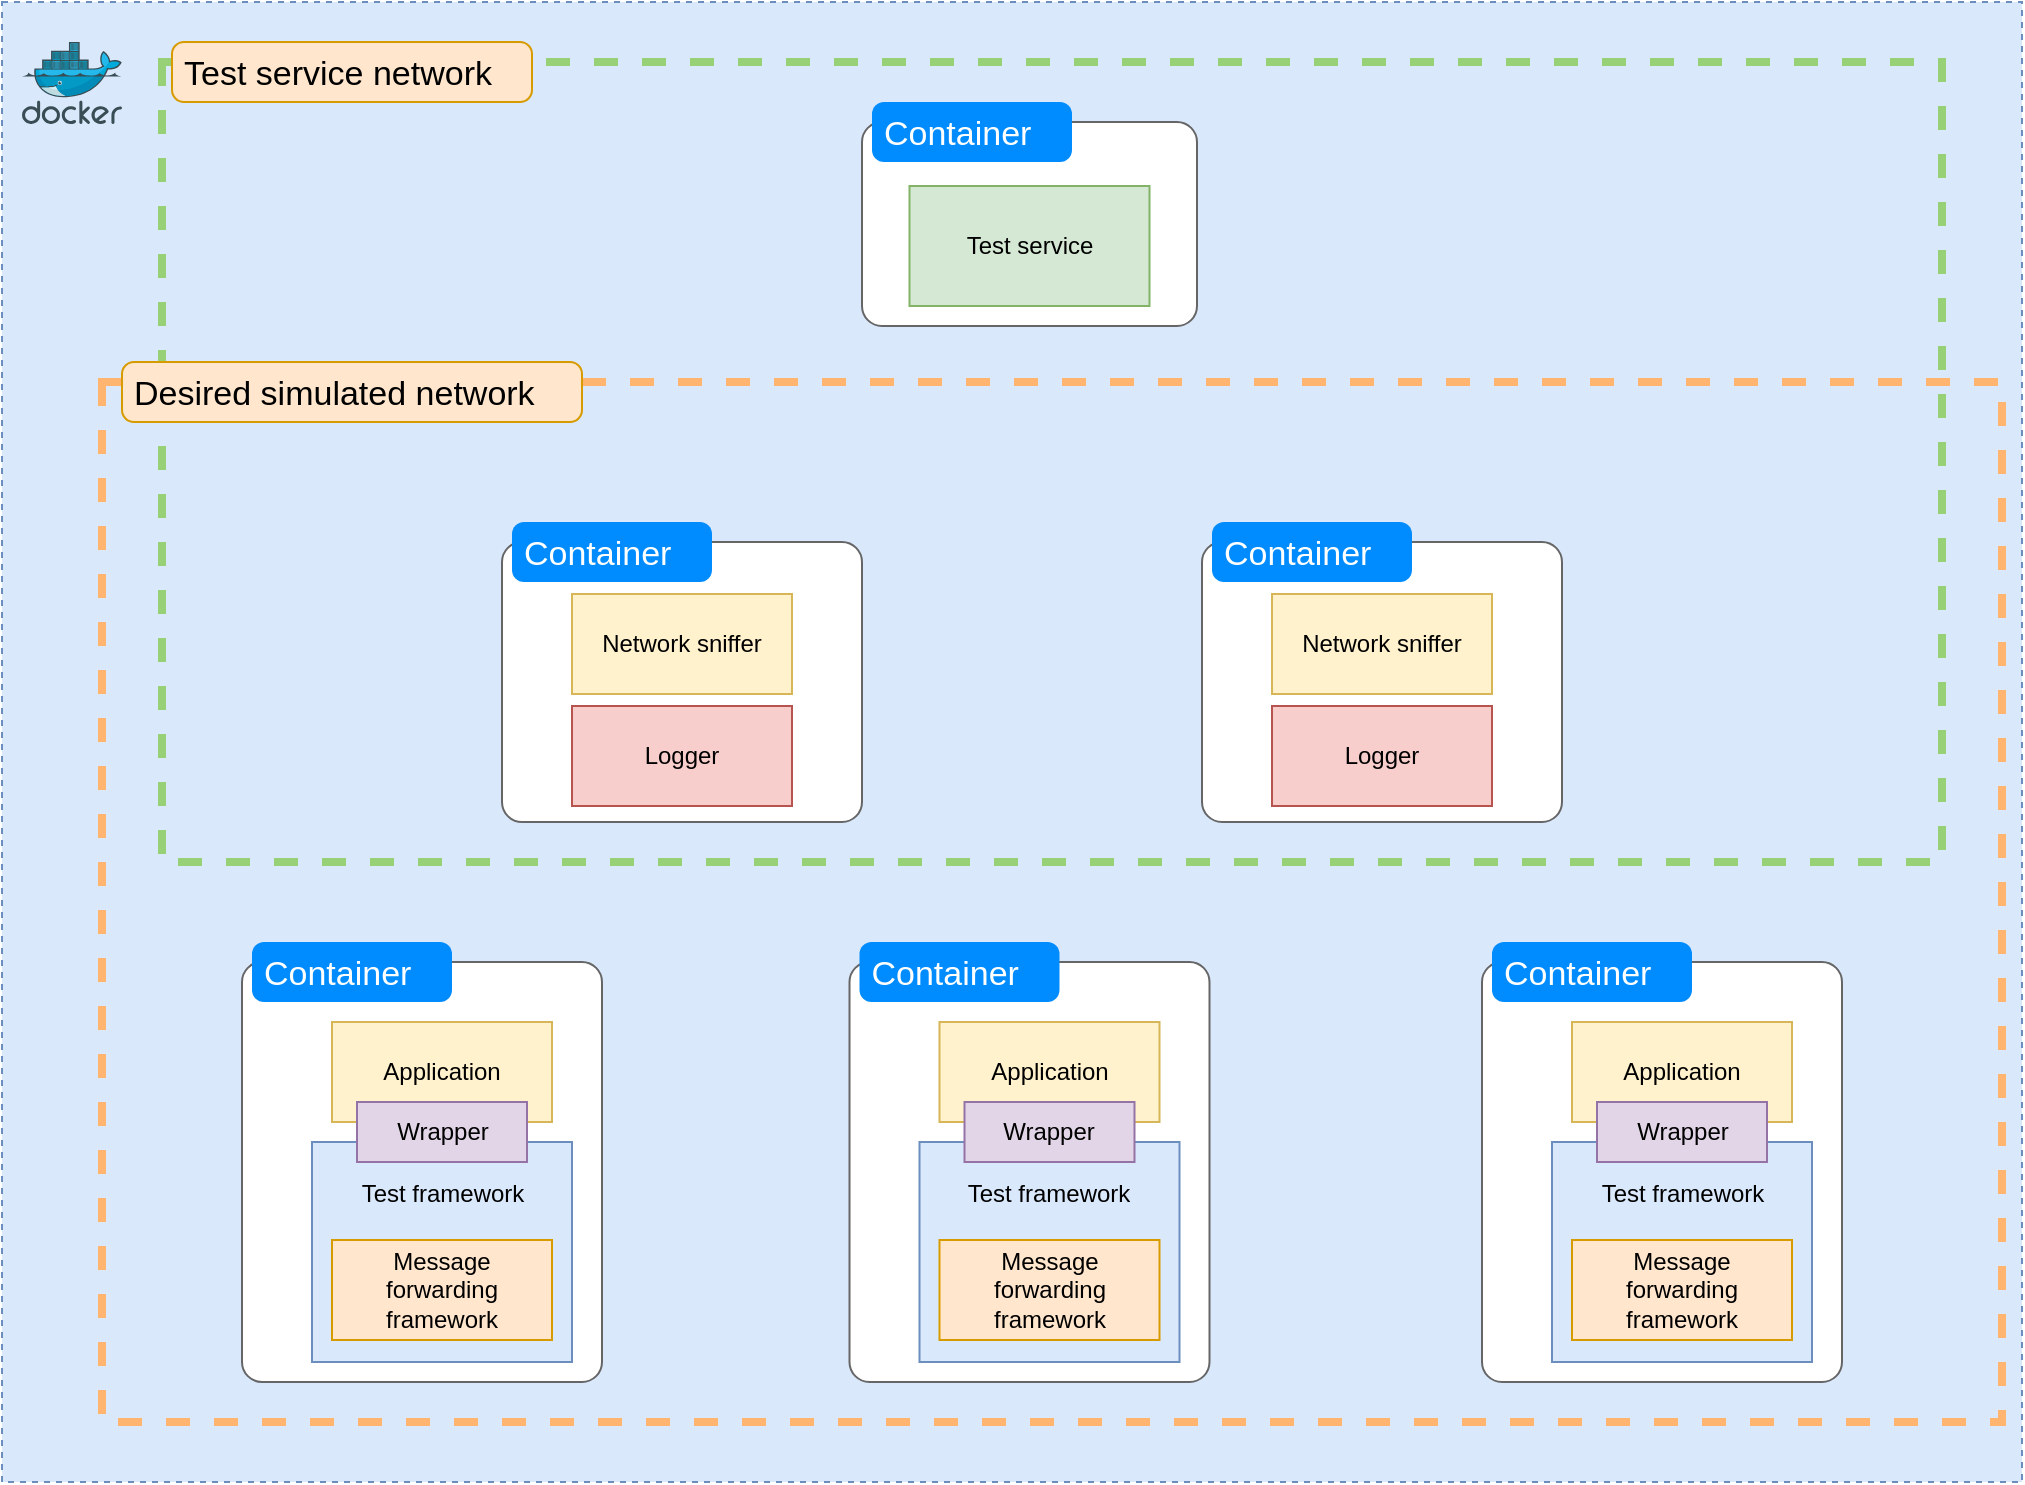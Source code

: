 <mxfile version="20.3.0" type="device"><diagram id="p0I60a8Kls2azPkqoCtI" name="Page-1"><mxGraphModel dx="1422" dy="985" grid="1" gridSize="10" guides="1" tooltips="1" connect="1" arrows="1" fold="1" page="1" pageScale="1" pageWidth="1600" pageHeight="900" math="0" shadow="0"><root><mxCell id="0"/><mxCell id="1" parent="0"/><mxCell id="MF96ayCxDmWSnIkSRHFz-65" value="" style="rounded=0;whiteSpace=wrap;html=1;dashed=1;strokeColor=#6c8ebf;fillColor=#dae8fc;" parent="1" vertex="1"><mxGeometry x="370" y="130" width="1010" height="740" as="geometry"/></mxCell><mxCell id="MF96ayCxDmWSnIkSRHFz-62" value="" style="rounded=0;whiteSpace=wrap;html=1;dashed=1;strokeColor=#97D077;fillColor=none;strokeWidth=4;" parent="1" vertex="1"><mxGeometry x="450" y="160" width="890" height="400" as="geometry"/></mxCell><mxCell id="MF96ayCxDmWSnIkSRHFz-60" value="" style="rounded=0;whiteSpace=wrap;html=1;dashed=1;strokeColor=#FFB570;fillColor=none;strokeWidth=4;" parent="1" vertex="1"><mxGeometry x="420" y="320" width="950" height="520" as="geometry"/></mxCell><mxCell id="MF96ayCxDmWSnIkSRHFz-3" value="" style="sketch=0;aspect=fixed;html=1;points=[];align=center;image;fontSize=12;image=img/lib/mscae/Docker.svg;" parent="1" vertex="1"><mxGeometry x="380" y="150" width="50" height="41" as="geometry"/></mxCell><mxCell id="MF96ayCxDmWSnIkSRHFz-5" value="" style="shape=mxgraph.mockup.containers.marginRect;rectMarginTop=10;strokeColor=#666666;strokeWidth=1;dashed=0;rounded=1;arcSize=5;recursiveResize=0;fillColor=default;" parent="1" vertex="1"><mxGeometry x="800" y="180" width="167.5" height="112" as="geometry"/></mxCell><mxCell id="MF96ayCxDmWSnIkSRHFz-6" value="Container" style="shape=rect;strokeColor=none;fillColor=#008cff;strokeWidth=1;dashed=0;rounded=1;arcSize=20;fontColor=#ffffff;fontSize=17;spacing=2;spacingTop=-2;align=left;autosize=1;spacingLeft=4;resizeWidth=0;resizeHeight=0;perimeter=none;" parent="MF96ayCxDmWSnIkSRHFz-5" vertex="1"><mxGeometry x="5" width="100" height="30" as="geometry"/></mxCell><mxCell id="MF96ayCxDmWSnIkSRHFz-2" value="Test service" style="rounded=0;whiteSpace=wrap;html=1;fillColor=#d5e8d4;strokeColor=#82b366;" parent="MF96ayCxDmWSnIkSRHFz-5" vertex="1"><mxGeometry x="23.75" y="42" width="120" height="60" as="geometry"/></mxCell><mxCell id="MF96ayCxDmWSnIkSRHFz-7" value="" style="shape=mxgraph.mockup.containers.marginRect;rectMarginTop=10;strokeColor=#666666;strokeWidth=1;dashed=0;rounded=1;arcSize=5;recursiveResize=0;fillColor=#FFFFFF;" parent="1" vertex="1"><mxGeometry x="490" y="600" width="180" height="220" as="geometry"/></mxCell><mxCell id="MF96ayCxDmWSnIkSRHFz-15" value="" style="rounded=0;whiteSpace=wrap;html=1;strokeColor=#6c8ebf;fillColor=#dae8fc;" parent="MF96ayCxDmWSnIkSRHFz-7" vertex="1"><mxGeometry x="35" y="100" width="130" height="110" as="geometry"/></mxCell><mxCell id="MF96ayCxDmWSnIkSRHFz-13" value="Message forwarding framework" style="rounded=0;whiteSpace=wrap;html=1;fillColor=#ffe6cc;strokeColor=#d79b00;" parent="MF96ayCxDmWSnIkSRHFz-7" vertex="1"><mxGeometry x="45" y="149" width="110" height="50" as="geometry"/></mxCell><mxCell id="MF96ayCxDmWSnIkSRHFz-17" value="Test framework" style="text;html=1;strokeColor=none;fillColor=none;align=center;verticalAlign=middle;whiteSpace=wrap;rounded=0;" parent="MF96ayCxDmWSnIkSRHFz-7" vertex="1"><mxGeometry x="52.5" y="111" width="95" height="30" as="geometry"/></mxCell><mxCell id="MF96ayCxDmWSnIkSRHFz-8" value="Container" style="shape=rect;strokeColor=none;fillColor=#008cff;strokeWidth=1;dashed=0;rounded=1;arcSize=20;fontColor=#ffffff;fontSize=17;spacing=2;spacingTop=-2;align=left;autosize=1;spacingLeft=4;resizeWidth=0;resizeHeight=0;perimeter=none;" parent="MF96ayCxDmWSnIkSRHFz-7" vertex="1"><mxGeometry x="5" width="100" height="30" as="geometry"/></mxCell><mxCell id="MF96ayCxDmWSnIkSRHFz-10" value="Application" style="rounded=0;whiteSpace=wrap;html=1;fillColor=#fff2cc;strokeColor=#d6b656;" parent="MF96ayCxDmWSnIkSRHFz-7" vertex="1"><mxGeometry x="45" y="40" width="110" height="50" as="geometry"/></mxCell><mxCell id="MF96ayCxDmWSnIkSRHFz-11" value="Wrapper" style="rounded=0;whiteSpace=wrap;html=1;strokeColor=#9673a6;fillColor=#e1d5e7;" parent="MF96ayCxDmWSnIkSRHFz-7" vertex="1"><mxGeometry x="57.5" y="80" width="85" height="30" as="geometry"/></mxCell><mxCell id="MF96ayCxDmWSnIkSRHFz-38" value="" style="shape=mxgraph.mockup.containers.marginRect;rectMarginTop=10;strokeColor=#666666;strokeWidth=1;dashed=0;rounded=1;arcSize=5;recursiveResize=0;fillColor=default;" parent="1" vertex="1"><mxGeometry x="620" y="390" width="180" height="150" as="geometry"/></mxCell><mxCell id="MF96ayCxDmWSnIkSRHFz-43" value="Container" style="shape=rect;strokeColor=none;fillColor=#008cff;strokeWidth=1;dashed=0;rounded=1;arcSize=20;fontColor=#ffffff;fontSize=17;spacing=2;spacingTop=-2;align=left;autosize=1;spacingLeft=4;resizeWidth=0;resizeHeight=0;perimeter=none;" parent="MF96ayCxDmWSnIkSRHFz-38" vertex="1"><mxGeometry x="5" width="100" height="30" as="geometry"/></mxCell><mxCell id="MF96ayCxDmWSnIkSRHFz-54" value="Network sniffer" style="rounded=0;whiteSpace=wrap;html=1;fillColor=#fff2cc;strokeColor=#d6b656;" parent="MF96ayCxDmWSnIkSRHFz-38" vertex="1"><mxGeometry x="35" y="36" width="110" height="50" as="geometry"/></mxCell><mxCell id="MF96ayCxDmWSnIkSRHFz-66" value="Logger" style="rounded=0;whiteSpace=wrap;html=1;fillColor=#f8cecc;strokeColor=#b85450;" parent="MF96ayCxDmWSnIkSRHFz-38" vertex="1"><mxGeometry x="35" y="92" width="110" height="50" as="geometry"/></mxCell><mxCell id="MF96ayCxDmWSnIkSRHFz-61" value="Desired simulated network" style="shape=rect;strokeColor=#d79b00;fillColor=#ffe6cc;strokeWidth=1;dashed=0;rounded=1;arcSize=20;fontSize=17;spacing=2;spacingTop=-2;align=left;autosize=1;spacingLeft=4;resizeWidth=0;resizeHeight=0;perimeter=none;" parent="1" vertex="1"><mxGeometry x="430" y="310" width="230" height="30" as="geometry"/></mxCell><mxCell id="MF96ayCxDmWSnIkSRHFz-64" value="Test service network" style="shape=rect;strokeColor=#d79b00;fillColor=#ffe6cc;strokeWidth=1;dashed=0;rounded=1;arcSize=20;fontSize=17;spacing=2;spacingTop=-2;align=left;autosize=1;spacingLeft=4;resizeWidth=0;resizeHeight=0;perimeter=none;" parent="1" vertex="1"><mxGeometry x="455" y="150" width="180" height="30" as="geometry"/></mxCell><mxCell id="53kPQxa_zKL3C8TpRalr-1" value="" style="shape=mxgraph.mockup.containers.marginRect;rectMarginTop=10;strokeColor=#666666;strokeWidth=1;dashed=0;rounded=1;arcSize=5;recursiveResize=0;fillColor=default;" vertex="1" parent="1"><mxGeometry x="970" y="390" width="180" height="150" as="geometry"/></mxCell><mxCell id="53kPQxa_zKL3C8TpRalr-2" value="Container" style="shape=rect;strokeColor=none;fillColor=#008cff;strokeWidth=1;dashed=0;rounded=1;arcSize=20;fontColor=#ffffff;fontSize=17;spacing=2;spacingTop=-2;align=left;autosize=1;spacingLeft=4;resizeWidth=0;resizeHeight=0;perimeter=none;" vertex="1" parent="53kPQxa_zKL3C8TpRalr-1"><mxGeometry x="5" width="100" height="30" as="geometry"/></mxCell><mxCell id="53kPQxa_zKL3C8TpRalr-3" value="Network sniffer" style="rounded=0;whiteSpace=wrap;html=1;fillColor=#fff2cc;strokeColor=#d6b656;" vertex="1" parent="53kPQxa_zKL3C8TpRalr-1"><mxGeometry x="35" y="36" width="110" height="50" as="geometry"/></mxCell><mxCell id="53kPQxa_zKL3C8TpRalr-4" value="Logger" style="rounded=0;whiteSpace=wrap;html=1;fillColor=#f8cecc;strokeColor=#b85450;" vertex="1" parent="53kPQxa_zKL3C8TpRalr-1"><mxGeometry x="35" y="92" width="110" height="50" as="geometry"/></mxCell><mxCell id="53kPQxa_zKL3C8TpRalr-5" value="" style="shape=mxgraph.mockup.containers.marginRect;rectMarginTop=10;strokeColor=#666666;strokeWidth=1;dashed=0;rounded=1;arcSize=5;recursiveResize=0;fillColor=#FFFFFF;" vertex="1" parent="1"><mxGeometry x="793.75" y="600" width="180" height="220" as="geometry"/></mxCell><mxCell id="53kPQxa_zKL3C8TpRalr-6" value="" style="rounded=0;whiteSpace=wrap;html=1;strokeColor=#6c8ebf;fillColor=#dae8fc;" vertex="1" parent="53kPQxa_zKL3C8TpRalr-5"><mxGeometry x="35" y="100" width="130" height="110" as="geometry"/></mxCell><mxCell id="53kPQxa_zKL3C8TpRalr-7" value="Message forwarding framework" style="rounded=0;whiteSpace=wrap;html=1;fillColor=#ffe6cc;strokeColor=#d79b00;" vertex="1" parent="53kPQxa_zKL3C8TpRalr-5"><mxGeometry x="45" y="149" width="110" height="50" as="geometry"/></mxCell><mxCell id="53kPQxa_zKL3C8TpRalr-8" value="Test framework" style="text;html=1;strokeColor=none;fillColor=none;align=center;verticalAlign=middle;whiteSpace=wrap;rounded=0;" vertex="1" parent="53kPQxa_zKL3C8TpRalr-5"><mxGeometry x="52.5" y="111" width="95" height="30" as="geometry"/></mxCell><mxCell id="53kPQxa_zKL3C8TpRalr-9" value="Container" style="shape=rect;strokeColor=none;fillColor=#008cff;strokeWidth=1;dashed=0;rounded=1;arcSize=20;fontColor=#ffffff;fontSize=17;spacing=2;spacingTop=-2;align=left;autosize=1;spacingLeft=4;resizeWidth=0;resizeHeight=0;perimeter=none;" vertex="1" parent="53kPQxa_zKL3C8TpRalr-5"><mxGeometry x="5" width="100" height="30" as="geometry"/></mxCell><mxCell id="53kPQxa_zKL3C8TpRalr-10" value="Application" style="rounded=0;whiteSpace=wrap;html=1;fillColor=#fff2cc;strokeColor=#d6b656;" vertex="1" parent="53kPQxa_zKL3C8TpRalr-5"><mxGeometry x="45" y="40" width="110" height="50" as="geometry"/></mxCell><mxCell id="53kPQxa_zKL3C8TpRalr-11" value="Wrapper" style="rounded=0;whiteSpace=wrap;html=1;strokeColor=#9673a6;fillColor=#e1d5e7;" vertex="1" parent="53kPQxa_zKL3C8TpRalr-5"><mxGeometry x="57.5" y="80" width="85" height="30" as="geometry"/></mxCell><mxCell id="53kPQxa_zKL3C8TpRalr-12" value="" style="shape=mxgraph.mockup.containers.marginRect;rectMarginTop=10;strokeColor=#666666;strokeWidth=1;dashed=0;rounded=1;arcSize=5;recursiveResize=0;fillColor=#FFFFFF;" vertex="1" parent="1"><mxGeometry x="1110" y="600" width="180" height="220" as="geometry"/></mxCell><mxCell id="53kPQxa_zKL3C8TpRalr-13" value="" style="rounded=0;whiteSpace=wrap;html=1;strokeColor=#6c8ebf;fillColor=#dae8fc;" vertex="1" parent="53kPQxa_zKL3C8TpRalr-12"><mxGeometry x="35" y="100" width="130" height="110" as="geometry"/></mxCell><mxCell id="53kPQxa_zKL3C8TpRalr-14" value="Message forwarding framework" style="rounded=0;whiteSpace=wrap;html=1;fillColor=#ffe6cc;strokeColor=#d79b00;" vertex="1" parent="53kPQxa_zKL3C8TpRalr-12"><mxGeometry x="45" y="149" width="110" height="50" as="geometry"/></mxCell><mxCell id="53kPQxa_zKL3C8TpRalr-15" value="Test framework" style="text;html=1;strokeColor=none;fillColor=none;align=center;verticalAlign=middle;whiteSpace=wrap;rounded=0;" vertex="1" parent="53kPQxa_zKL3C8TpRalr-12"><mxGeometry x="52.5" y="111" width="95" height="30" as="geometry"/></mxCell><mxCell id="53kPQxa_zKL3C8TpRalr-16" value="Container" style="shape=rect;strokeColor=none;fillColor=#008cff;strokeWidth=1;dashed=0;rounded=1;arcSize=20;fontColor=#ffffff;fontSize=17;spacing=2;spacingTop=-2;align=left;autosize=1;spacingLeft=4;resizeWidth=0;resizeHeight=0;perimeter=none;" vertex="1" parent="53kPQxa_zKL3C8TpRalr-12"><mxGeometry x="5" width="100" height="30" as="geometry"/></mxCell><mxCell id="53kPQxa_zKL3C8TpRalr-17" value="Application" style="rounded=0;whiteSpace=wrap;html=1;fillColor=#fff2cc;strokeColor=#d6b656;" vertex="1" parent="53kPQxa_zKL3C8TpRalr-12"><mxGeometry x="45" y="40" width="110" height="50" as="geometry"/></mxCell><mxCell id="53kPQxa_zKL3C8TpRalr-18" value="Wrapper" style="rounded=0;whiteSpace=wrap;html=1;strokeColor=#9673a6;fillColor=#e1d5e7;" vertex="1" parent="53kPQxa_zKL3C8TpRalr-12"><mxGeometry x="57.5" y="80" width="85" height="30" as="geometry"/></mxCell></root></mxGraphModel></diagram></mxfile>